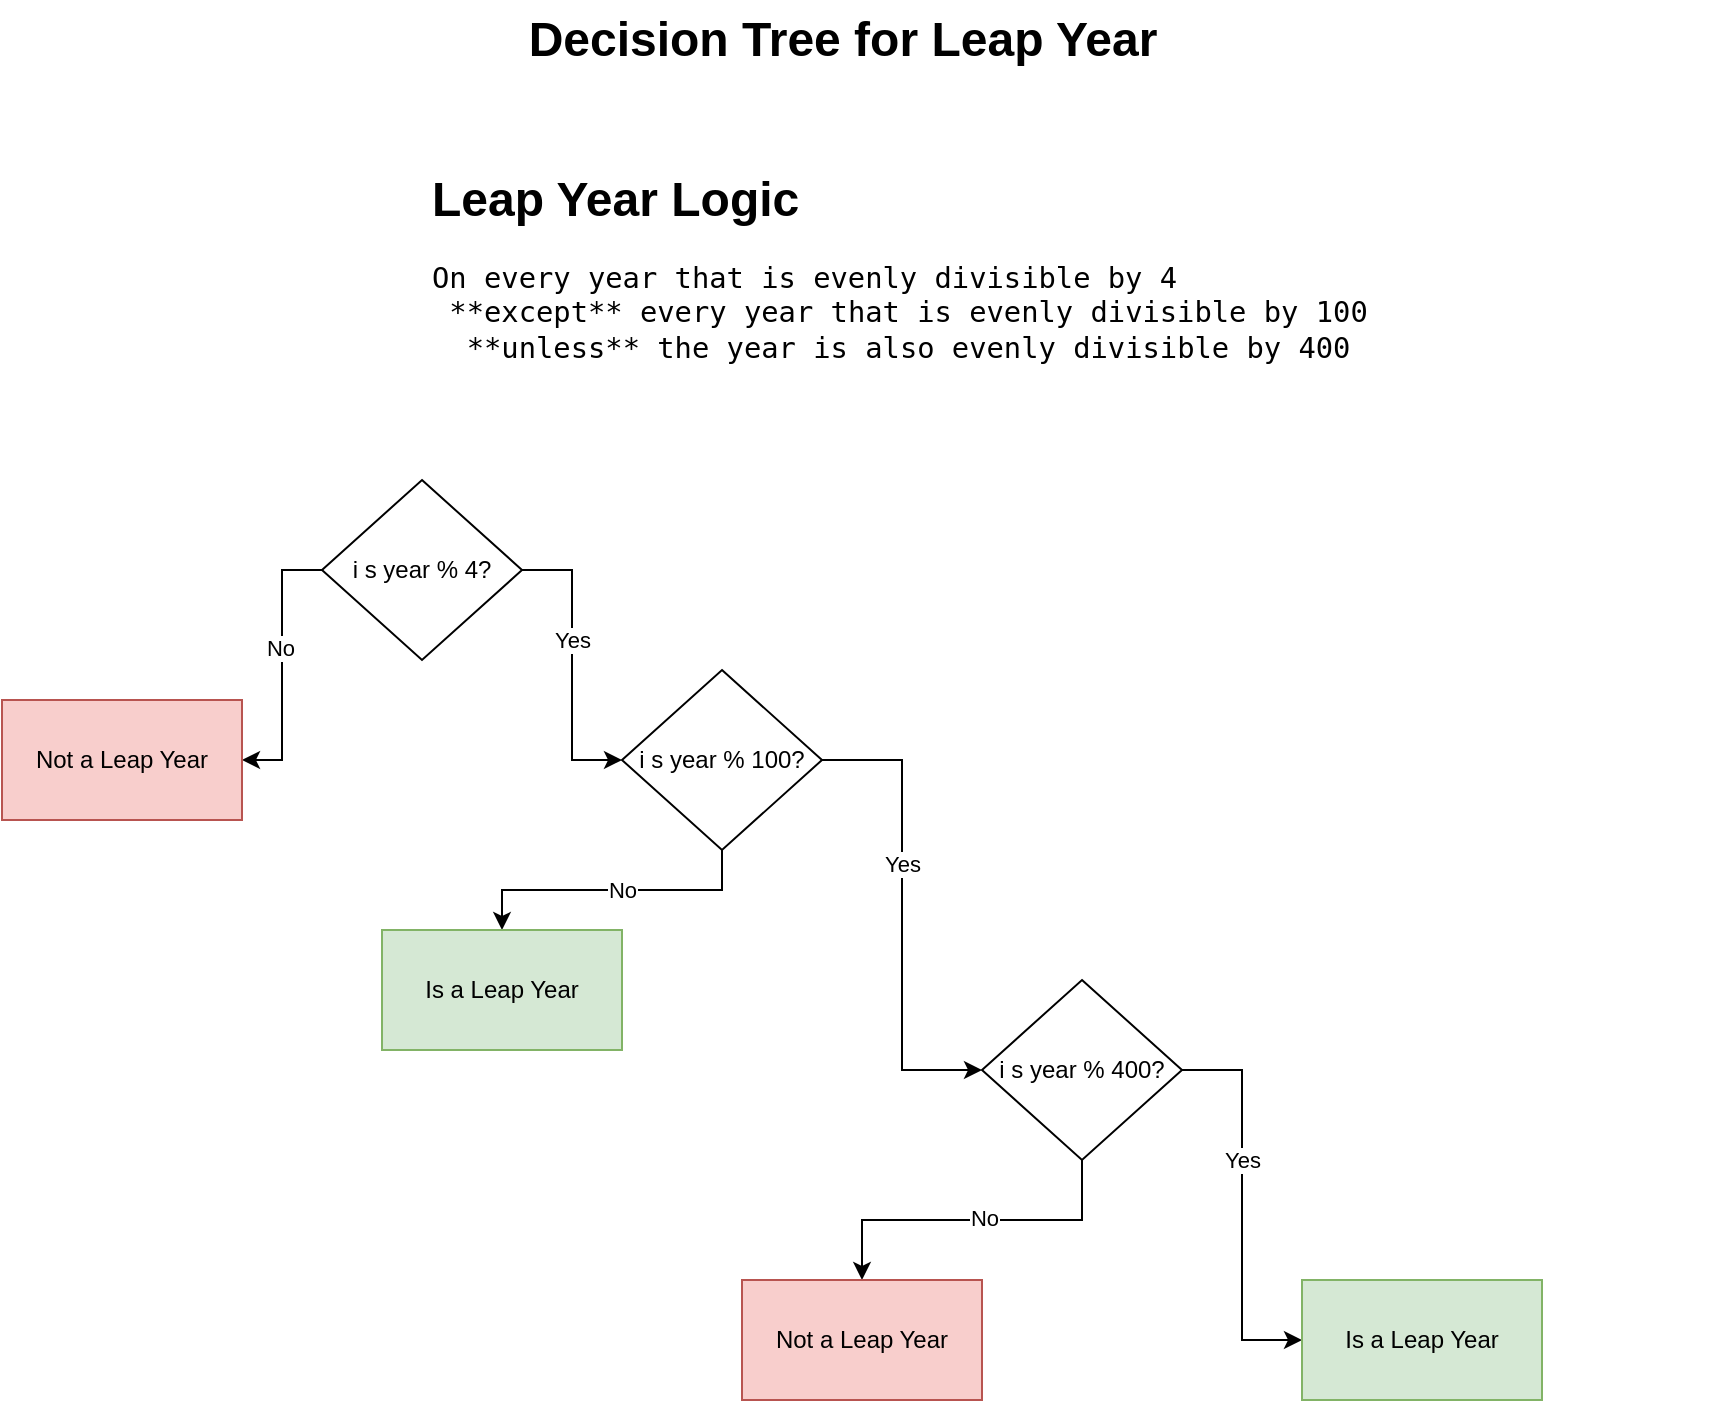 <mxfile version="15.6.8" type="github">
  <diagram id="2JFPzM-OZDi0Pkh6B-aT" name="Page-1">
    <mxGraphModel dx="765" dy="479" grid="1" gridSize="10" guides="1" tooltips="1" connect="1" arrows="1" fold="1" page="1" pageScale="1" pageWidth="850" pageHeight="1100" math="0" shadow="0">
      <root>
        <mxCell id="0" />
        <mxCell id="1" parent="0" />
        <mxCell id="ppH_8ikgbxXiI5HkI6jH-5" value="" style="edgeStyle=elbowEdgeStyle;rounded=0;orthogonalLoop=1;jettySize=auto;html=1;" parent="1" source="ppH_8ikgbxXiI5HkI6jH-1" target="ppH_8ikgbxXiI5HkI6jH-4" edge="1">
          <mxGeometry relative="1" as="geometry" />
        </mxCell>
        <mxCell id="ppH_8ikgbxXiI5HkI6jH-6" value="No" style="edgeLabel;html=1;align=center;verticalAlign=middle;resizable=0;points=[];" parent="ppH_8ikgbxXiI5HkI6jH-5" vertex="1" connectable="0">
          <mxGeometry x="-0.131" y="-1" relative="1" as="geometry">
            <mxPoint as="offset" />
          </mxGeometry>
        </mxCell>
        <mxCell id="ppH_8ikgbxXiI5HkI6jH-10" value="" style="edgeStyle=elbowEdgeStyle;rounded=0;orthogonalLoop=1;jettySize=auto;html=1;" parent="1" source="ppH_8ikgbxXiI5HkI6jH-1" target="ppH_8ikgbxXiI5HkI6jH-9" edge="1">
          <mxGeometry relative="1" as="geometry" />
        </mxCell>
        <mxCell id="ppH_8ikgbxXiI5HkI6jH-11" value="Yes" style="edgeLabel;html=1;align=center;verticalAlign=middle;resizable=0;points=[];" parent="ppH_8ikgbxXiI5HkI6jH-10" vertex="1" connectable="0">
          <mxGeometry x="-0.228" relative="1" as="geometry">
            <mxPoint y="4" as="offset" />
          </mxGeometry>
        </mxCell>
        <mxCell id="ppH_8ikgbxXiI5HkI6jH-1" value="i s year % 4?" style="rhombus;whiteSpace=wrap;html=1;" parent="1" vertex="1">
          <mxGeometry x="600" y="250" width="100" height="90" as="geometry" />
        </mxCell>
        <mxCell id="ppH_8ikgbxXiI5HkI6jH-4" value="Not a Leap Year" style="whiteSpace=wrap;html=1;fillColor=#f8cecc;strokeColor=#b85450;" parent="1" vertex="1">
          <mxGeometry x="440" y="360" width="120" height="60" as="geometry" />
        </mxCell>
        <mxCell id="ppH_8ikgbxXiI5HkI6jH-13" value="" style="edgeStyle=elbowEdgeStyle;rounded=0;orthogonalLoop=1;jettySize=auto;html=1;" parent="1" source="ppH_8ikgbxXiI5HkI6jH-9" target="ppH_8ikgbxXiI5HkI6jH-12" edge="1">
          <mxGeometry relative="1" as="geometry" />
        </mxCell>
        <mxCell id="ppH_8ikgbxXiI5HkI6jH-14" value="Yes" style="edgeLabel;html=1;align=center;verticalAlign=middle;resizable=0;points=[];" parent="ppH_8ikgbxXiI5HkI6jH-13" vertex="1" connectable="0">
          <mxGeometry x="-0.219" relative="1" as="geometry">
            <mxPoint as="offset" />
          </mxGeometry>
        </mxCell>
        <mxCell id="ppH_8ikgbxXiI5HkI6jH-27" value="" style="edgeStyle=elbowEdgeStyle;rounded=0;orthogonalLoop=1;jettySize=auto;html=1;" parent="1" source="ppH_8ikgbxXiI5HkI6jH-9" target="ppH_8ikgbxXiI5HkI6jH-26" edge="1">
          <mxGeometry relative="1" as="geometry" />
        </mxCell>
        <mxCell id="ppH_8ikgbxXiI5HkI6jH-28" value="No" style="edgeLabel;html=1;align=center;verticalAlign=middle;resizable=0;points=[];" parent="ppH_8ikgbxXiI5HkI6jH-27" vertex="1" connectable="0">
          <mxGeometry x="-0.474" relative="1" as="geometry">
            <mxPoint x="-31" as="offset" />
          </mxGeometry>
        </mxCell>
        <mxCell id="ppH_8ikgbxXiI5HkI6jH-9" value="i s year % 100?" style="rhombus;whiteSpace=wrap;html=1;" parent="1" vertex="1">
          <mxGeometry x="750" y="345" width="100" height="90" as="geometry" />
        </mxCell>
        <mxCell id="ppH_8ikgbxXiI5HkI6jH-30" value="" style="edgeStyle=elbowEdgeStyle;rounded=0;orthogonalLoop=1;jettySize=auto;html=1;" parent="1" source="ppH_8ikgbxXiI5HkI6jH-12" target="ppH_8ikgbxXiI5HkI6jH-29" edge="1">
          <mxGeometry relative="1" as="geometry" />
        </mxCell>
        <mxCell id="ppH_8ikgbxXiI5HkI6jH-31" value="No" style="edgeLabel;html=1;align=center;verticalAlign=middle;resizable=0;points=[];" parent="ppH_8ikgbxXiI5HkI6jH-30" vertex="1" connectable="0">
          <mxGeometry x="-0.474" y="-1" relative="1" as="geometry">
            <mxPoint x="-35" as="offset" />
          </mxGeometry>
        </mxCell>
        <mxCell id="ppH_8ikgbxXiI5HkI6jH-33" value="" style="edgeStyle=elbowEdgeStyle;rounded=0;orthogonalLoop=1;jettySize=auto;html=1;" parent="1" source="ppH_8ikgbxXiI5HkI6jH-12" target="ppH_8ikgbxXiI5HkI6jH-32" edge="1">
          <mxGeometry relative="1" as="geometry" />
        </mxCell>
        <mxCell id="ppH_8ikgbxXiI5HkI6jH-34" value="Yes" style="edgeLabel;html=1;align=center;verticalAlign=middle;resizable=0;points=[];" parent="ppH_8ikgbxXiI5HkI6jH-33" vertex="1" connectable="0">
          <mxGeometry x="-0.571" y="-3" relative="1" as="geometry">
            <mxPoint x="3" y="33" as="offset" />
          </mxGeometry>
        </mxCell>
        <mxCell id="ppH_8ikgbxXiI5HkI6jH-12" value="i s year % 400?" style="rhombus;whiteSpace=wrap;html=1;" parent="1" vertex="1">
          <mxGeometry x="930" y="500" width="100" height="90" as="geometry" />
        </mxCell>
        <mxCell id="ppH_8ikgbxXiI5HkI6jH-26" value="Is a Leap Year" style="whiteSpace=wrap;html=1;fillColor=#d5e8d4;strokeColor=#82b366;" parent="1" vertex="1">
          <mxGeometry x="630" y="475" width="120" height="60" as="geometry" />
        </mxCell>
        <mxCell id="ppH_8ikgbxXiI5HkI6jH-29" value="Not a Leap Year" style="whiteSpace=wrap;html=1;fillColor=#f8cecc;strokeColor=#b85450;" parent="1" vertex="1">
          <mxGeometry x="810" y="650" width="120" height="60" as="geometry" />
        </mxCell>
        <mxCell id="ppH_8ikgbxXiI5HkI6jH-32" value="Is a Leap Year" style="whiteSpace=wrap;html=1;fillColor=#d5e8d4;strokeColor=#82b366;" parent="1" vertex="1">
          <mxGeometry x="1090" y="650" width="120" height="60" as="geometry" />
        </mxCell>
        <mxCell id="ppH_8ikgbxXiI5HkI6jH-35" value="Decision Tree for Leap Year" style="text;strokeColor=none;fillColor=none;html=1;fontSize=24;fontStyle=1;verticalAlign=middle;align=center;" parent="1" vertex="1">
          <mxGeometry x="810" y="10" width="100" height="40" as="geometry" />
        </mxCell>
        <mxCell id="ppH_8ikgbxXiI5HkI6jH-37" value="&lt;h1&gt;Leap Year Logic&lt;/h1&gt;&lt;span style=&quot;font-family: &amp;#34;ibm plex mono&amp;#34; , monospace ; font-size: 14.4px&quot;&gt;On every year that is evenly divisible by 4&lt;br&gt;&lt;span style=&quot;white-space: pre&quot;&gt;	&lt;/span&gt;**except** every year that is evenly divisible by 100 &lt;span style=&quot;white-space: pre&quot;&gt;	&lt;/span&gt;&lt;br&gt;&lt;span style=&quot;white-space: pre&quot;&gt;	&lt;span style=&quot;white-space: pre&quot;&gt;	&lt;/span&gt;&lt;/span&gt;**unless** the year is also evenly divisible by 400&lt;/span&gt;&lt;p&gt;.&lt;/p&gt;" style="text;html=1;strokeColor=none;fillColor=none;spacing=5;spacingTop=-20;whiteSpace=wrap;overflow=hidden;rounded=0;" parent="1" vertex="1">
          <mxGeometry x="650" y="90" width="650" height="120" as="geometry" />
        </mxCell>
      </root>
    </mxGraphModel>
  </diagram>
</mxfile>
